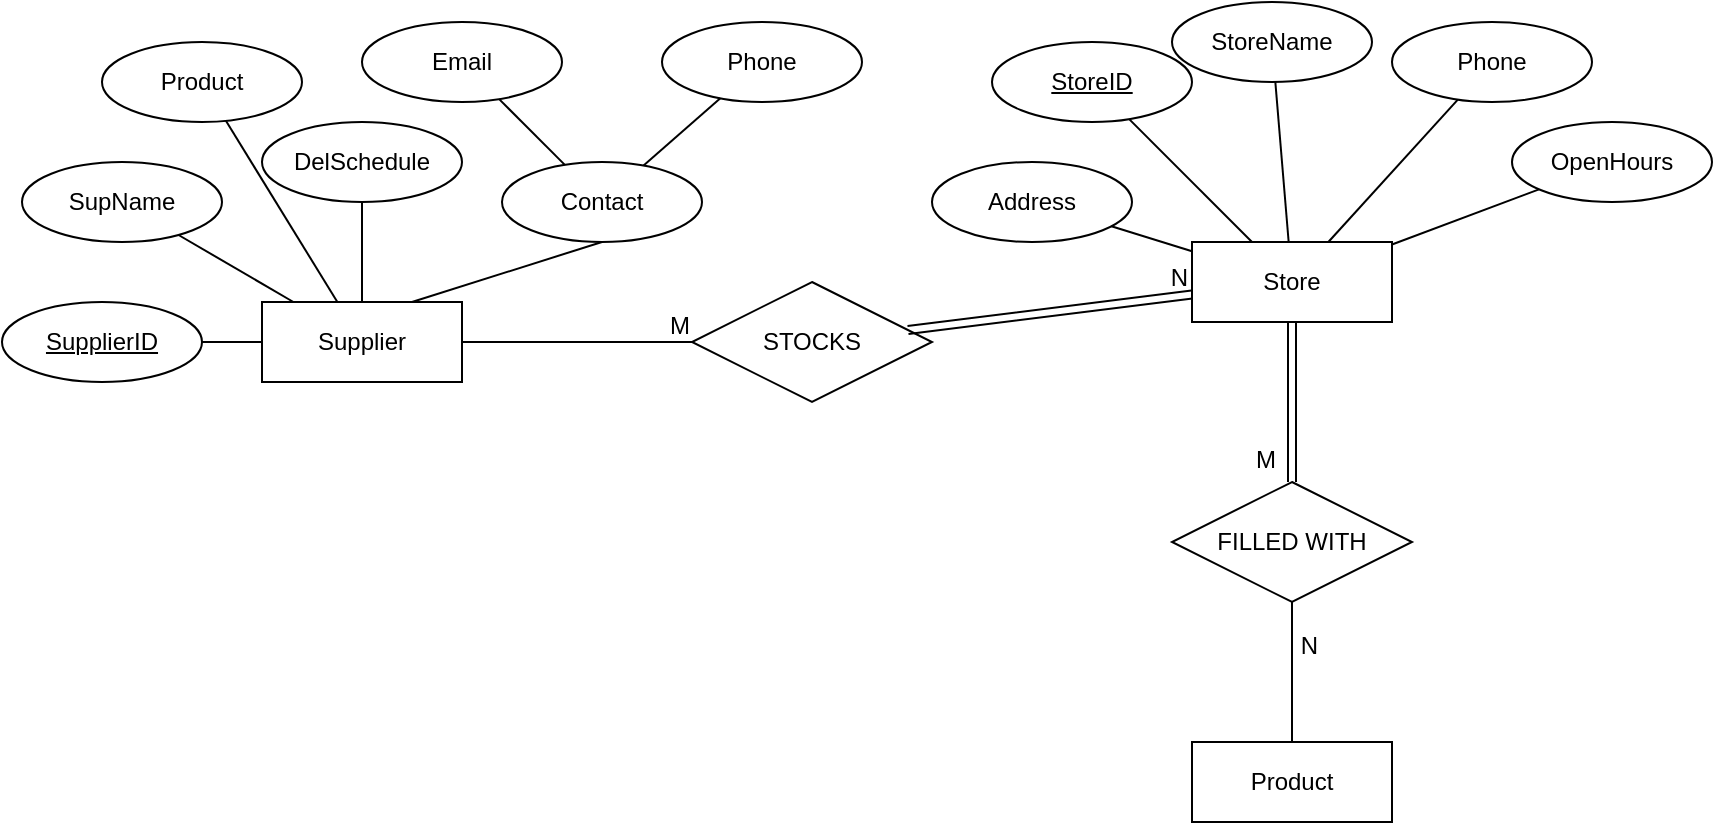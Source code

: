 <mxfile>
    <diagram name="Page-1" id="bHCbOvO1ouY3oDjv0a3s">
        <mxGraphModel dx="1682" dy="728" grid="1" gridSize="10" guides="1" tooltips="1" connect="1" arrows="1" fold="1" page="1" pageScale="1" pageWidth="850" pageHeight="1100" math="0" shadow="0">
            <root>
                <mxCell id="0"/>
                <mxCell id="1" parent="0"/>
                <mxCell id="F2OqH7zCpj2TFXcmhYLf-1" value="Store" style="whiteSpace=wrap;html=1;align=center;" parent="1" vertex="1">
                    <mxGeometry x="555" y="470" width="100" height="40" as="geometry"/>
                </mxCell>
                <mxCell id="F2OqH7zCpj2TFXcmhYLf-2" value="&lt;u&gt;StoreID&lt;/u&gt;" style="ellipse;whiteSpace=wrap;html=1;align=center;" parent="1" vertex="1">
                    <mxGeometry x="455" y="370" width="100" height="40" as="geometry"/>
                </mxCell>
                <mxCell id="F2OqH7zCpj2TFXcmhYLf-5" value="Phone" style="ellipse;whiteSpace=wrap;html=1;align=center;" parent="1" vertex="1">
                    <mxGeometry x="655" y="360" width="100" height="40" as="geometry"/>
                </mxCell>
                <mxCell id="F2OqH7zCpj2TFXcmhYLf-7" value="StoreName" style="ellipse;whiteSpace=wrap;html=1;align=center;" parent="1" vertex="1">
                    <mxGeometry x="545" y="350" width="100" height="40" as="geometry"/>
                </mxCell>
                <mxCell id="F2OqH7zCpj2TFXcmhYLf-8" value="Address" style="ellipse;whiteSpace=wrap;html=1;align=center;" parent="1" vertex="1">
                    <mxGeometry x="425" y="430" width="100" height="40" as="geometry"/>
                </mxCell>
                <mxCell id="F2OqH7zCpj2TFXcmhYLf-11" value="Supplier" style="whiteSpace=wrap;html=1;align=center;" parent="1" vertex="1">
                    <mxGeometry x="90" y="500" width="100" height="40" as="geometry"/>
                </mxCell>
                <mxCell id="F2OqH7zCpj2TFXcmhYLf-12" value="&lt;u&gt;SupplierID&lt;/u&gt;" style="ellipse;whiteSpace=wrap;html=1;align=center;" parent="1" vertex="1">
                    <mxGeometry x="-40" y="500" width="100" height="40" as="geometry"/>
                </mxCell>
                <mxCell id="F2OqH7zCpj2TFXcmhYLf-14" value="DelSchedule" style="ellipse;whiteSpace=wrap;html=1;align=center;" parent="1" vertex="1">
                    <mxGeometry x="90" y="410" width="100" height="40" as="geometry"/>
                </mxCell>
                <mxCell id="F2OqH7zCpj2TFXcmhYLf-15" value="Contact" style="ellipse;whiteSpace=wrap;html=1;align=center;" parent="1" vertex="1">
                    <mxGeometry x="210" y="430" width="100" height="40" as="geometry"/>
                </mxCell>
                <mxCell id="F2OqH7zCpj2TFXcmhYLf-17" value="Email" style="ellipse;whiteSpace=wrap;html=1;align=center;" parent="1" vertex="1">
                    <mxGeometry x="140" y="360" width="100" height="40" as="geometry"/>
                </mxCell>
                <mxCell id="F2OqH7zCpj2TFXcmhYLf-18" value="Phone" style="ellipse;whiteSpace=wrap;html=1;align=center;" parent="1" vertex="1">
                    <mxGeometry x="290" y="360" width="100" height="40" as="geometry"/>
                </mxCell>
                <mxCell id="F2OqH7zCpj2TFXcmhYLf-25" value="" style="endArrow=none;html=1;rounded=0;" parent="1" source="F2OqH7zCpj2TFXcmhYLf-17" target="F2OqH7zCpj2TFXcmhYLf-15" edge="1">
                    <mxGeometry relative="1" as="geometry">
                        <mxPoint x="-60" y="359.5" as="sourcePoint"/>
                        <mxPoint x="100" y="359.5" as="targetPoint"/>
                    </mxGeometry>
                </mxCell>
                <mxCell id="F2OqH7zCpj2TFXcmhYLf-26" value="" style="endArrow=none;html=1;rounded=0;" parent="1" source="F2OqH7zCpj2TFXcmhYLf-18" target="F2OqH7zCpj2TFXcmhYLf-15" edge="1">
                    <mxGeometry relative="1" as="geometry">
                        <mxPoint x="230" y="310" as="sourcePoint"/>
                        <mxPoint x="270" y="359.5" as="targetPoint"/>
                    </mxGeometry>
                </mxCell>
                <mxCell id="F2OqH7zCpj2TFXcmhYLf-29" value="" style="endArrow=none;html=1;rounded=0;" parent="1" source="F2OqH7zCpj2TFXcmhYLf-12" target="F2OqH7zCpj2TFXcmhYLf-11" edge="1">
                    <mxGeometry relative="1" as="geometry">
                        <mxPoint x="-60" y="500" as="sourcePoint"/>
                        <mxPoint x="100" y="500" as="targetPoint"/>
                    </mxGeometry>
                </mxCell>
                <mxCell id="F2OqH7zCpj2TFXcmhYLf-30" value="" style="endArrow=none;html=1;rounded=0;" parent="1" source="F2OqH7zCpj2TFXcmhYLf-14" target="F2OqH7zCpj2TFXcmhYLf-11" edge="1">
                    <mxGeometry relative="1" as="geometry">
                        <mxPoint x="-60" y="500" as="sourcePoint"/>
                        <mxPoint x="100" y="500" as="targetPoint"/>
                    </mxGeometry>
                </mxCell>
                <mxCell id="F2OqH7zCpj2TFXcmhYLf-31" value="" style="endArrow=none;html=1;rounded=0;exitX=0.5;exitY=1;exitDx=0;exitDy=0;entryX=0.75;entryY=0;entryDx=0;entryDy=0;" parent="1" source="F2OqH7zCpj2TFXcmhYLf-15" target="F2OqH7zCpj2TFXcmhYLf-11" edge="1">
                    <mxGeometry relative="1" as="geometry">
                        <mxPoint x="160" y="400" as="sourcePoint"/>
                        <mxPoint x="180" y="440" as="targetPoint"/>
                    </mxGeometry>
                </mxCell>
                <mxCell id="F2OqH7zCpj2TFXcmhYLf-33" value="" style="endArrow=none;html=1;rounded=0;" parent="1" source="F2OqH7zCpj2TFXcmhYLf-1" target="F2OqH7zCpj2TFXcmhYLf-5" edge="1">
                    <mxGeometry relative="1" as="geometry">
                        <mxPoint x="745" y="350" as="sourcePoint"/>
                        <mxPoint x="905" y="350" as="targetPoint"/>
                    </mxGeometry>
                </mxCell>
                <mxCell id="F2OqH7zCpj2TFXcmhYLf-34" value="" style="endArrow=none;html=1;rounded=0;" parent="1" source="F2OqH7zCpj2TFXcmhYLf-1" target="F2OqH7zCpj2TFXcmhYLf-7" edge="1">
                    <mxGeometry relative="1" as="geometry">
                        <mxPoint x="645" y="480" as="sourcePoint"/>
                        <mxPoint x="709" y="437" as="targetPoint"/>
                    </mxGeometry>
                </mxCell>
                <mxCell id="F2OqH7zCpj2TFXcmhYLf-35" value="" style="endArrow=none;html=1;rounded=0;" parent="1" source="F2OqH7zCpj2TFXcmhYLf-2" target="F2OqH7zCpj2TFXcmhYLf-1" edge="1">
                    <mxGeometry relative="1" as="geometry">
                        <mxPoint x="655" y="490" as="sourcePoint"/>
                        <mxPoint x="719" y="447" as="targetPoint"/>
                    </mxGeometry>
                </mxCell>
                <mxCell id="F2OqH7zCpj2TFXcmhYLf-36" value="" style="endArrow=none;html=1;rounded=0;" parent="1" source="F2OqH7zCpj2TFXcmhYLf-8" target="F2OqH7zCpj2TFXcmhYLf-1" edge="1">
                    <mxGeometry relative="1" as="geometry">
                        <mxPoint x="665" y="500" as="sourcePoint"/>
                        <mxPoint x="729" y="457" as="targetPoint"/>
                    </mxGeometry>
                </mxCell>
                <mxCell id="F2OqH7zCpj2TFXcmhYLf-38" value="" style="endArrow=none;html=1;rounded=0;" parent="1" source="F2OqH7zCpj2TFXcmhYLf-37" edge="1">
                    <mxGeometry relative="1" as="geometry">
                        <mxPoint x="675" y="510" as="sourcePoint"/>
                        <mxPoint x="740.161" y="434.346" as="targetPoint"/>
                    </mxGeometry>
                </mxCell>
                <mxCell id="F2OqH7zCpj2TFXcmhYLf-39" value="" style="endArrow=none;html=1;rounded=0;" parent="1" source="F2OqH7zCpj2TFXcmhYLf-1" target="F2OqH7zCpj2TFXcmhYLf-37" edge="1">
                    <mxGeometry relative="1" as="geometry">
                        <mxPoint x="654" y="470" as="sourcePoint"/>
                        <mxPoint x="740.161" y="434.346" as="targetPoint"/>
                    </mxGeometry>
                </mxCell>
                <mxCell id="F2OqH7zCpj2TFXcmhYLf-37" value="OpenHours" style="ellipse;whiteSpace=wrap;html=1;align=center;" parent="1" vertex="1">
                    <mxGeometry x="715" y="410" width="100" height="40" as="geometry"/>
                </mxCell>
                <mxCell id="F2OqH7zCpj2TFXcmhYLf-40" value="STOCKS" style="shape=rhombus;perimeter=rhombusPerimeter;whiteSpace=wrap;html=1;align=center;" parent="1" vertex="1">
                    <mxGeometry x="305" y="490" width="120" height="60" as="geometry"/>
                </mxCell>
                <mxCell id="F2OqH7zCpj2TFXcmhYLf-46" value="" style="endArrow=none;html=1;rounded=0;" parent="1" source="F2OqH7zCpj2TFXcmhYLf-11" target="F2OqH7zCpj2TFXcmhYLf-40" edge="1">
                    <mxGeometry relative="1" as="geometry">
                        <mxPoint x="160" y="519.5" as="sourcePoint"/>
                        <mxPoint x="320" y="519.5" as="targetPoint"/>
                    </mxGeometry>
                </mxCell>
                <mxCell id="F2OqH7zCpj2TFXcmhYLf-47" value="M" style="resizable=0;html=1;whiteSpace=wrap;align=right;verticalAlign=bottom;" parent="F2OqH7zCpj2TFXcmhYLf-46" connectable="0" vertex="1">
                    <mxGeometry x="1" relative="1" as="geometry"/>
                </mxCell>
                <mxCell id="F2OqH7zCpj2TFXcmhYLf-51" value="" style="shape=link;html=1;rounded=0;" parent="1" source="F2OqH7zCpj2TFXcmhYLf-40" target="F2OqH7zCpj2TFXcmhYLf-1" edge="1">
                    <mxGeometry relative="1" as="geometry">
                        <mxPoint x="440" y="549" as="sourcePoint"/>
                        <mxPoint x="600" y="549" as="targetPoint"/>
                    </mxGeometry>
                </mxCell>
                <mxCell id="F2OqH7zCpj2TFXcmhYLf-52" value="N" style="resizable=0;html=1;whiteSpace=wrap;align=right;verticalAlign=bottom;" parent="F2OqH7zCpj2TFXcmhYLf-51" connectable="0" vertex="1">
                    <mxGeometry x="1" relative="1" as="geometry"/>
                </mxCell>
                <mxCell id="F2OqH7zCpj2TFXcmhYLf-53" value="SupName" style="ellipse;whiteSpace=wrap;html=1;align=center;" parent="1" vertex="1">
                    <mxGeometry x="-30" y="430" width="100" height="40" as="geometry"/>
                </mxCell>
                <mxCell id="F2OqH7zCpj2TFXcmhYLf-54" value="" style="endArrow=none;html=1;rounded=0;" parent="1" source="F2OqH7zCpj2TFXcmhYLf-11" target="F2OqH7zCpj2TFXcmhYLf-53" edge="1">
                    <mxGeometry relative="1" as="geometry">
                        <mxPoint x="350" y="460" as="sourcePoint"/>
                        <mxPoint x="510" y="460" as="targetPoint"/>
                    </mxGeometry>
                </mxCell>
                <mxCell id="3" value="Product" style="ellipse;whiteSpace=wrap;html=1;align=center;" vertex="1" parent="1">
                    <mxGeometry x="10" y="370" width="100" height="40" as="geometry"/>
                </mxCell>
                <mxCell id="4" value="" style="endArrow=none;html=1;rounded=0;" edge="1" parent="1" source="F2OqH7zCpj2TFXcmhYLf-11" target="3">
                    <mxGeometry relative="1" as="geometry">
                        <mxPoint x="123.333" y="510" as="sourcePoint"/>
                        <mxPoint x="13.529" y="427.647" as="targetPoint"/>
                    </mxGeometry>
                </mxCell>
                <mxCell id="7" value="FILLED WITH" style="shape=rhombus;perimeter=rhombusPerimeter;whiteSpace=wrap;html=1;align=center;" vertex="1" parent="1">
                    <mxGeometry x="545" y="590" width="120" height="60" as="geometry"/>
                </mxCell>
                <mxCell id="9" value="Product" style="whiteSpace=wrap;html=1;align=center;" vertex="1" parent="1">
                    <mxGeometry x="555" y="720" width="100" height="40" as="geometry"/>
                </mxCell>
                <mxCell id="11" value="" style="endArrow=none;html=1;" edge="1" parent="1" source="9" target="7">
                    <mxGeometry width="50" height="50" relative="1" as="geometry">
                        <mxPoint x="510" y="710" as="sourcePoint"/>
                        <mxPoint x="560" y="660" as="targetPoint"/>
                    </mxGeometry>
                </mxCell>
                <mxCell id="12" value="" style="shape=link;html=1;entryX=0.5;entryY=1;entryDx=0;entryDy=0;" edge="1" parent="1" source="7" target="F2OqH7zCpj2TFXcmhYLf-1">
                    <mxGeometry width="100" relative="1" as="geometry">
                        <mxPoint x="310" y="630" as="sourcePoint"/>
                        <mxPoint x="410" y="630" as="targetPoint"/>
                    </mxGeometry>
                </mxCell>
                <mxCell id="13" value="M" style="resizable=0;html=1;whiteSpace=wrap;align=right;verticalAlign=bottom;" connectable="0" vertex="1" parent="1">
                    <mxGeometry x="315" y="530" as="geometry">
                        <mxPoint x="283" y="57" as="offset"/>
                    </mxGeometry>
                </mxCell>
                <mxCell id="14" value="N" style="resizable=0;html=1;whiteSpace=wrap;align=right;verticalAlign=bottom;" connectable="0" vertex="1" parent="1">
                    <mxGeometry x="619.996" y="680.003" as="geometry"/>
                </mxCell>
            </root>
        </mxGraphModel>
    </diagram>
</mxfile>